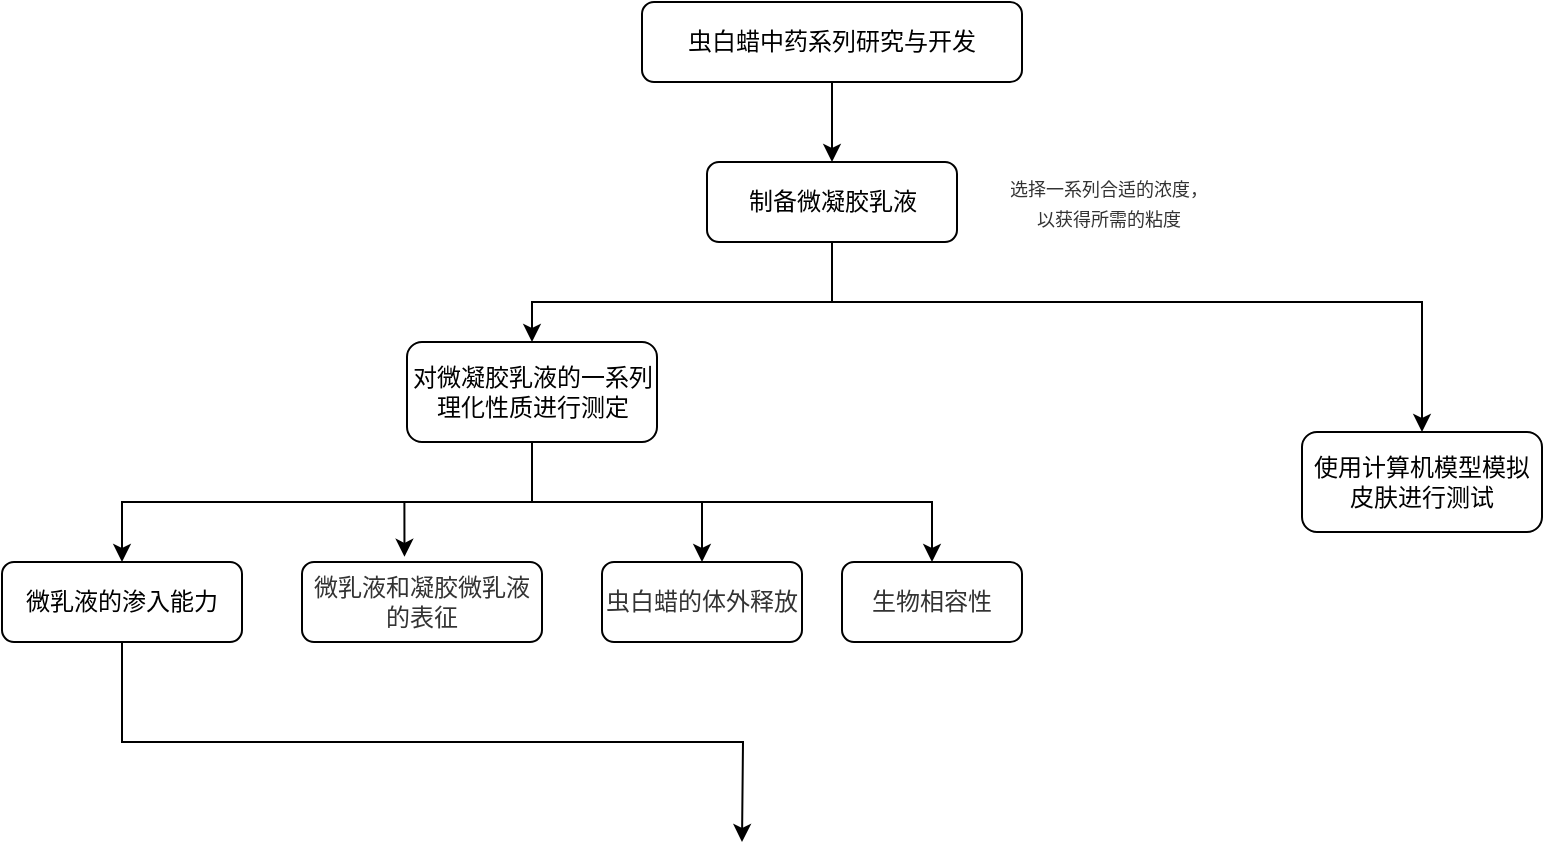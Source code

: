 <mxfile version="15.5.9" type="github">
  <diagram name="Page-1" id="52a04d89-c75d-2922-d76d-85b35f80e030">
    <mxGraphModel dx="784" dy="593" grid="1" gridSize="10" guides="1" tooltips="1" connect="1" arrows="1" fold="1" page="1" pageScale="1" pageWidth="1100" pageHeight="850" background="none" math="0" shadow="0">
      <root>
        <mxCell id="0" />
        <mxCell id="1" parent="0" />
        <mxCell id="wrmkv-2-swTy5kxOgyaR-1" value="&lt;font style=&quot;vertical-align: inherit&quot;&gt;&lt;font style=&quot;vertical-align: inherit&quot;&gt;虫白蜡中药系列研究与开发&lt;/font&gt;&lt;/font&gt;" style="rounded=1;whiteSpace=wrap;html=1;" vertex="1" parent="1">
          <mxGeometry x="350" y="160" width="190" height="40" as="geometry" />
        </mxCell>
        <mxCell id="wrmkv-2-swTy5kxOgyaR-2" value="" style="endArrow=classic;html=1;rounded=0;exitX=0.5;exitY=1;exitDx=0;exitDy=0;" edge="1" parent="1" source="wrmkv-2-swTy5kxOgyaR-1">
          <mxGeometry width="50" height="50" relative="1" as="geometry">
            <mxPoint x="390" y="300" as="sourcePoint" />
            <mxPoint x="445" y="240" as="targetPoint" />
            <Array as="points" />
          </mxGeometry>
        </mxCell>
        <mxCell id="wrmkv-2-swTy5kxOgyaR-28" style="edgeStyle=orthogonalEdgeStyle;rounded=0;orthogonalLoop=1;jettySize=auto;html=1;exitX=0.5;exitY=1;exitDx=0;exitDy=0;entryX=0.5;entryY=0;entryDx=0;entryDy=0;fontFamily=Helvetica;fontSize=12;" edge="1" parent="1" source="wrmkv-2-swTy5kxOgyaR-3" target="wrmkv-2-swTy5kxOgyaR-4">
          <mxGeometry relative="1" as="geometry">
            <Array as="points">
              <mxPoint x="445" y="310" />
              <mxPoint x="295" y="310" />
            </Array>
          </mxGeometry>
        </mxCell>
        <mxCell id="wrmkv-2-swTy5kxOgyaR-29" style="edgeStyle=orthogonalEdgeStyle;rounded=0;orthogonalLoop=1;jettySize=auto;html=1;exitX=0.5;exitY=1;exitDx=0;exitDy=0;entryX=0.5;entryY=0;entryDx=0;entryDy=0;fontFamily=Helvetica;fontSize=12;" edge="1" parent="1" source="wrmkv-2-swTy5kxOgyaR-3" target="wrmkv-2-swTy5kxOgyaR-23">
          <mxGeometry relative="1" as="geometry">
            <Array as="points">
              <mxPoint x="445" y="310" />
              <mxPoint x="740" y="310" />
            </Array>
          </mxGeometry>
        </mxCell>
        <mxCell id="wrmkv-2-swTy5kxOgyaR-3" value="&lt;font style=&quot;vertical-align: inherit&quot;&gt;&lt;font style=&quot;vertical-align: inherit&quot;&gt;&lt;font style=&quot;vertical-align: inherit&quot;&gt;&lt;font style=&quot;vertical-align: inherit&quot;&gt;&lt;font style=&quot;vertical-align: inherit&quot;&gt;&lt;font style=&quot;vertical-align: inherit&quot;&gt;制备微凝胶乳液&lt;/font&gt;&lt;/font&gt;&lt;/font&gt;&lt;/font&gt;&lt;/font&gt;&lt;/font&gt;" style="rounded=1;whiteSpace=wrap;html=1;" vertex="1" parent="1">
          <mxGeometry x="382.5" y="240" width="125" height="40" as="geometry" />
        </mxCell>
        <mxCell id="wrmkv-2-swTy5kxOgyaR-17" style="edgeStyle=orthogonalEdgeStyle;rounded=0;orthogonalLoop=1;jettySize=auto;html=1;exitX=0.5;exitY=1;exitDx=0;exitDy=0;entryX=0.427;entryY=-0.065;entryDx=0;entryDy=0;entryPerimeter=0;fontFamily=Helvetica;fontSize=12;" edge="1" parent="1" source="wrmkv-2-swTy5kxOgyaR-4" target="wrmkv-2-swTy5kxOgyaR-8">
          <mxGeometry relative="1" as="geometry" />
        </mxCell>
        <mxCell id="wrmkv-2-swTy5kxOgyaR-18" style="edgeStyle=orthogonalEdgeStyle;rounded=0;orthogonalLoop=1;jettySize=auto;html=1;exitX=0.5;exitY=1;exitDx=0;exitDy=0;entryX=0.5;entryY=0;entryDx=0;entryDy=0;fontFamily=Helvetica;fontSize=12;" edge="1" parent="1" source="wrmkv-2-swTy5kxOgyaR-4" target="wrmkv-2-swTy5kxOgyaR-13">
          <mxGeometry relative="1" as="geometry" />
        </mxCell>
        <mxCell id="wrmkv-2-swTy5kxOgyaR-19" style="edgeStyle=orthogonalEdgeStyle;rounded=0;orthogonalLoop=1;jettySize=auto;html=1;exitX=0.5;exitY=1;exitDx=0;exitDy=0;entryX=0.5;entryY=0;entryDx=0;entryDy=0;fontFamily=Helvetica;fontSize=12;" edge="1" parent="1" source="wrmkv-2-swTy5kxOgyaR-4" target="wrmkv-2-swTy5kxOgyaR-10">
          <mxGeometry relative="1" as="geometry" />
        </mxCell>
        <mxCell id="wrmkv-2-swTy5kxOgyaR-22" style="edgeStyle=orthogonalEdgeStyle;rounded=0;orthogonalLoop=1;jettySize=auto;html=1;exitX=0.5;exitY=1;exitDx=0;exitDy=0;fontFamily=Helvetica;fontSize=12;" edge="1" parent="1" source="wrmkv-2-swTy5kxOgyaR-4" target="wrmkv-2-swTy5kxOgyaR-15">
          <mxGeometry relative="1" as="geometry" />
        </mxCell>
        <mxCell id="wrmkv-2-swTy5kxOgyaR-4" value="&lt;font style=&quot;vertical-align: inherit&quot;&gt;&lt;font style=&quot;vertical-align: inherit&quot;&gt;对微凝胶乳液的一系列理化性质进行测定&lt;/font&gt;&lt;/font&gt;" style="rounded=1;whiteSpace=wrap;html=1;" vertex="1" parent="1">
          <mxGeometry x="232.5" y="330" width="125" height="50" as="geometry" />
        </mxCell>
        <mxCell id="wrmkv-2-swTy5kxOgyaR-8" value="&lt;p style=&quot;box-sizing: border-box ; margin-top: 1rem ; margin-bottom: 1rem ; position: relative ; color: rgb(51 , 51 , 51)&quot;&gt;&lt;span class=&quot;md-plain md-expand&quot; style=&quot;box-sizing: border-box&quot;&gt;&lt;font style=&quot;font-size: 12px&quot; face=&quot;Helvetica&quot;&gt;微乳液和凝胶微乳液的表征&lt;/font&gt;&lt;/span&gt;&lt;/p&gt;" style="rounded=1;whiteSpace=wrap;html=1;" vertex="1" parent="1">
          <mxGeometry x="180" y="440" width="120" height="40" as="geometry" />
        </mxCell>
        <mxCell id="wrmkv-2-swTy5kxOgyaR-32" style="edgeStyle=orthogonalEdgeStyle;rounded=0;orthogonalLoop=1;jettySize=auto;html=1;exitX=0.5;exitY=1;exitDx=0;exitDy=0;fontFamily=Helvetica;fontSize=9;" edge="1" parent="1" source="wrmkv-2-swTy5kxOgyaR-10">
          <mxGeometry relative="1" as="geometry">
            <mxPoint x="400" y="580" as="targetPoint" />
          </mxGeometry>
        </mxCell>
        <mxCell id="wrmkv-2-swTy5kxOgyaR-10" value="微乳液的渗入能力" style="rounded=1;whiteSpace=wrap;html=1;" vertex="1" parent="1">
          <mxGeometry x="30" y="440" width="120" height="40" as="geometry" />
        </mxCell>
        <mxCell id="wrmkv-2-swTy5kxOgyaR-13" value="&lt;p style=&quot;box-sizing: border-box ; margin-top: 1rem ; margin-bottom: 1rem ; position: relative ; color: rgb(51 , 51 , 51)&quot;&gt;&lt;span class=&quot;md-plain md-expand&quot; style=&quot;box-sizing: border-box&quot;&gt;&lt;font style=&quot;font-size: 12px&quot;&gt;虫白蜡的体外释放&lt;/font&gt;&lt;/span&gt;&lt;/p&gt;" style="rounded=1;whiteSpace=wrap;html=1;fontFamily=Helvetica;fontSize=12;" vertex="1" parent="1">
          <mxGeometry x="330" y="440" width="100" height="40" as="geometry" />
        </mxCell>
        <mxCell id="wrmkv-2-swTy5kxOgyaR-15" value="&lt;p style=&quot;box-sizing: border-box ; margin-top: 1rem ; margin-bottom: 1rem ; font-family: &amp;#34;lm roman 10&amp;#34; , ; position: relative ; color: rgb(51 , 51 , 51)&quot;&gt;&lt;span class=&quot;md-plain md-expand&quot; style=&quot;box-sizing: border-box&quot;&gt;&lt;font style=&quot;font-size: 12px&quot;&gt;生物相容性&lt;/font&gt;&lt;/span&gt;&lt;/p&gt;" style="rounded=1;whiteSpace=wrap;html=1;fontFamily=Helvetica;fontSize=12;" vertex="1" parent="1">
          <mxGeometry x="450" y="440" width="90" height="40" as="geometry" />
        </mxCell>
        <mxCell id="wrmkv-2-swTy5kxOgyaR-23" value="使用计算机模型模拟皮肤进行测试" style="rounded=1;whiteSpace=wrap;html=1;fontFamily=Helvetica;fontSize=12;" vertex="1" parent="1">
          <mxGeometry x="680" y="375" width="120" height="50" as="geometry" />
        </mxCell>
        <mxCell id="wrmkv-2-swTy5kxOgyaR-30" value="&lt;span style=&quot;color: rgb(51 , 51 , 51) ; text-align: left ; background-color: rgb(255 , 255 , 255)&quot;&gt;&lt;font style=&quot;font-size: 9px&quot;&gt;选择一系列合适的浓度，&lt;br&gt;以获得所需的粘度&lt;/font&gt;&lt;/span&gt;" style="text;html=1;align=center;verticalAlign=middle;resizable=0;points=[];autosize=1;strokeColor=none;fillColor=none;fontSize=12;fontFamily=Helvetica;" vertex="1" parent="1">
          <mxGeometry x="507.5" y="245" width="150" height="30" as="geometry" />
        </mxCell>
      </root>
    </mxGraphModel>
  </diagram>
</mxfile>
